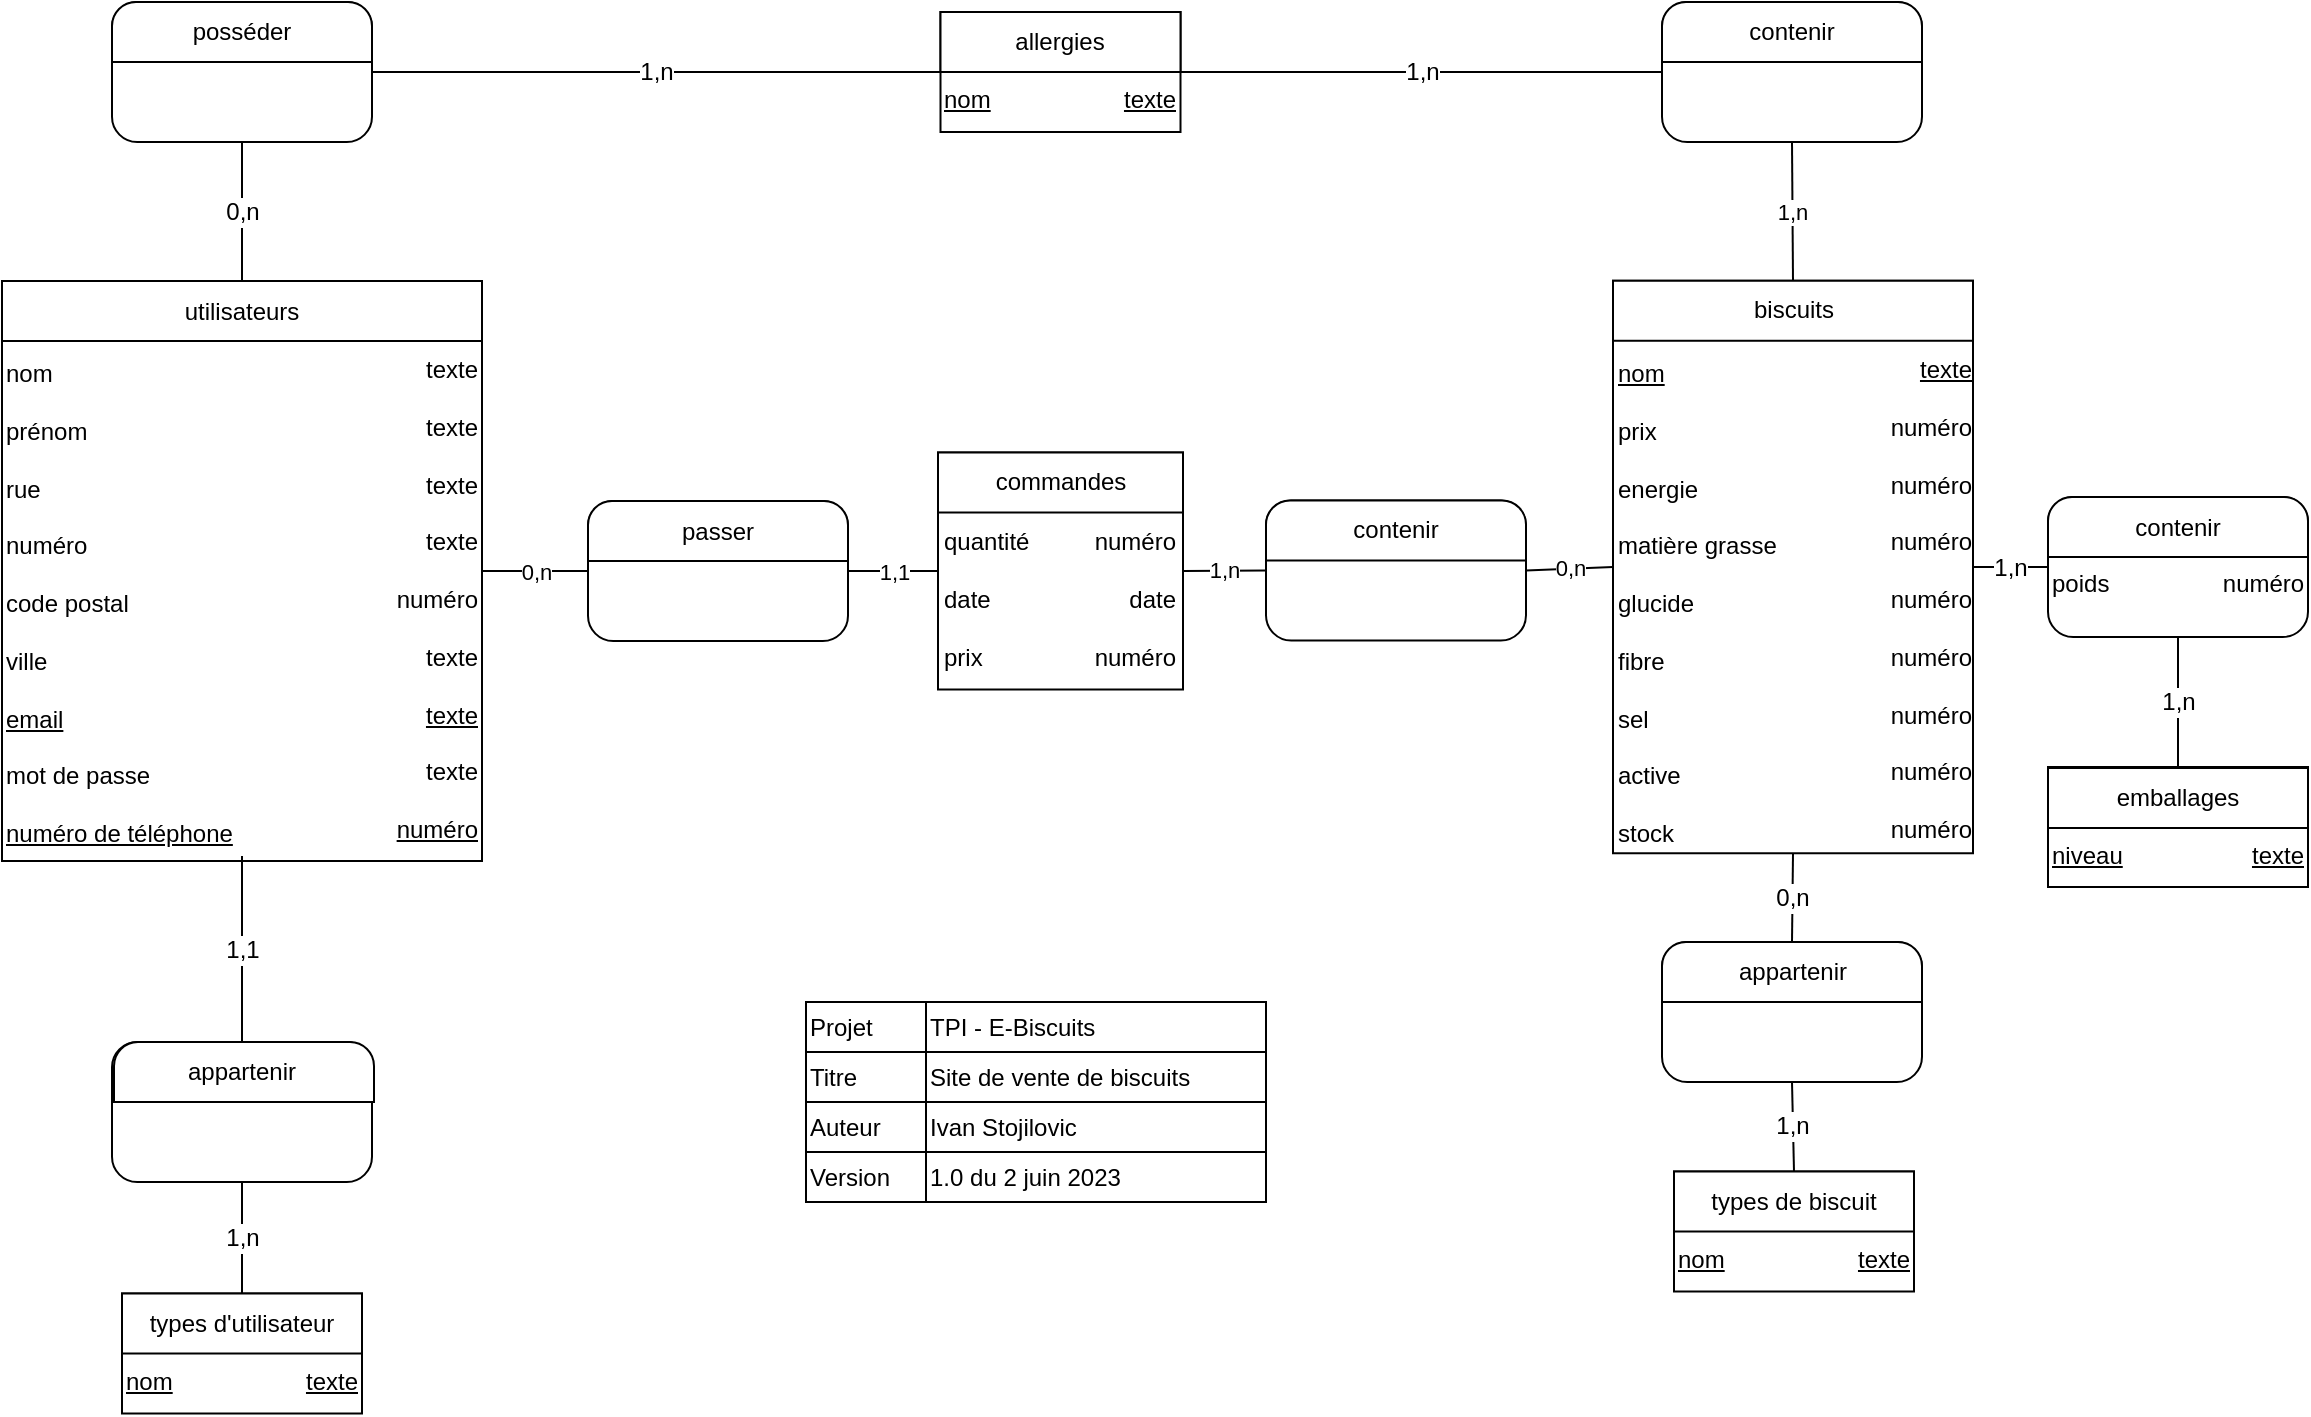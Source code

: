 <mxfile version="20.8.16" type="device"><diagram name="Page-1" id="_JMHHomlFWPIT7m6HZxE"><mxGraphModel dx="1418" dy="827" grid="1" gridSize="10" guides="1" tooltips="1" connect="1" arrows="1" fold="1" page="1" pageScale="1" pageWidth="1169" pageHeight="827" math="0" shadow="0"><root><mxCell id="0"/><mxCell id="1" parent="0"/><mxCell id="fbcWq0i6LW-rX8kI2gP--14" value="" style="rounded=0;whiteSpace=wrap;html=1;" parent="1" vertex="1"><mxGeometry x="817.5" y="159.38" width="180" height="286.25" as="geometry"/></mxCell><mxCell id="fbcWq0i6LW-rX8kI2gP--2" value="" style="rounded=0;whiteSpace=wrap;html=1;" parent="1" vertex="1"><mxGeometry x="12" y="159.5" width="240" height="290" as="geometry"/></mxCell><mxCell id="fbcWq0i6LW-rX8kI2gP--3" value="utilisateurs" style="rounded=0;whiteSpace=wrap;html=1;" parent="1" vertex="1"><mxGeometry x="12" y="159.5" width="240" height="30" as="geometry"/></mxCell><mxCell id="fbcWq0i6LW-rX8kI2gP--4" value="nom&lt;br&gt;&lt;br&gt;prénom&lt;br&gt;&lt;br&gt;&lt;div style=&quot;&quot;&gt;rue&amp;nbsp;&lt;/div&gt;&lt;div style=&quot;&quot;&gt;&lt;br&gt;&lt;/div&gt;&lt;div style=&quot;&quot;&gt;numéro&lt;/div&gt;&lt;div style=&quot;&quot;&gt;&lt;br&gt;&lt;/div&gt;&lt;div style=&quot;&quot;&gt;code postal&lt;/div&gt;&lt;div style=&quot;&quot;&gt;&lt;br&gt;&lt;/div&gt;&lt;div style=&quot;&quot;&gt;ville&lt;/div&gt;&lt;div style=&quot;&quot;&gt;&lt;br&gt;&lt;/div&gt;&lt;div style=&quot;&quot;&gt;&lt;u&gt;email&lt;/u&gt;&lt;/div&gt;&lt;div style=&quot;&quot;&gt;&lt;br&gt;&lt;/div&gt;&lt;div style=&quot;&quot;&gt;mot de passe&lt;/div&gt;&lt;div style=&quot;&quot;&gt;&lt;br&gt;&lt;/div&gt;&lt;div style=&quot;&quot;&gt;&lt;u&gt;numéro de téléphone&lt;/u&gt;&lt;/div&gt;" style="text;html=1;strokeColor=none;fillColor=none;align=left;verticalAlign=top;whiteSpace=wrap;rounded=0;" parent="1" vertex="1"><mxGeometry x="12" y="191.5" width="120" height="258.5" as="geometry"/></mxCell><mxCell id="fbcWq0i6LW-rX8kI2gP--5" value="texte&lt;br&gt;&lt;br&gt;texte&lt;br&gt;&lt;br&gt;texte&lt;br&gt;&lt;br&gt;texte&lt;br&gt;&lt;br&gt;numéro&lt;br&gt;&lt;br&gt;texte&lt;br&gt;&lt;br&gt;&lt;u&gt;texte&lt;/u&gt;&lt;br&gt;&lt;br&gt;texte&lt;br&gt;&lt;br&gt;&lt;u&gt;numéro&lt;/u&gt;" style="text;html=1;strokeColor=none;fillColor=none;align=right;verticalAlign=top;whiteSpace=wrap;rounded=0;" parent="1" vertex="1"><mxGeometry x="132" y="189.5" width="120" height="257.5" as="geometry"/></mxCell><mxCell id="fbcWq0i6LW-rX8kI2gP--11" value="biscuits" style="rounded=0;whiteSpace=wrap;html=1;" parent="1" vertex="1"><mxGeometry x="817.5" y="159.38" width="180" height="30" as="geometry"/></mxCell><mxCell id="fbcWq0i6LW-rX8kI2gP--12" value="&lt;u&gt;nom&lt;br&gt;&lt;/u&gt;&lt;br&gt;prix&lt;br&gt;&lt;br&gt;energie&lt;br&gt;&lt;br&gt;matière grasse&lt;br&gt;&lt;br&gt;glucide&lt;br&gt;&lt;br&gt;fibre&lt;br&gt;&lt;br&gt;sel&lt;br&gt;&lt;br&gt;active&lt;br&gt;&lt;br&gt;stock" style="text;html=1;strokeColor=none;fillColor=none;align=left;verticalAlign=top;whiteSpace=wrap;rounded=0;" parent="1" vertex="1"><mxGeometry x="817.5" y="191.69" width="90" height="253.94" as="geometry"/></mxCell><mxCell id="fbcWq0i6LW-rX8kI2gP--13" value="&lt;u&gt;texte&lt;/u&gt;&lt;br&gt;&lt;br&gt;numéro&lt;br&gt;&lt;br&gt;numéro&lt;br&gt;&lt;br&gt;numéro&lt;br&gt;&lt;br&gt;numéro&lt;br&gt;&lt;br&gt;numéro&lt;br&gt;&lt;br&gt;numéro&lt;br&gt;&lt;br&gt;numéro&lt;br&gt;&lt;br&gt;numéro" style="text;html=1;strokeColor=none;fillColor=none;align=right;verticalAlign=top;whiteSpace=wrap;rounded=0;" parent="1" vertex="1"><mxGeometry x="908.5" y="190.13" width="90" height="259.87" as="geometry"/></mxCell><mxCell id="fbcWq0i6LW-rX8kI2gP--18" value="" style="rounded=0;whiteSpace=wrap;html=1;" parent="1" vertex="1"><mxGeometry x="414" y="520" width="230" height="100" as="geometry"/></mxCell><mxCell id="fbcWq0i6LW-rX8kI2gP--19" value="Projet" style="rounded=0;whiteSpace=wrap;html=1;align=left;" parent="1" vertex="1"><mxGeometry x="414" y="520" width="60" height="25" as="geometry"/></mxCell><mxCell id="fbcWq0i6LW-rX8kI2gP--20" value="Titre" style="rounded=0;whiteSpace=wrap;html=1;align=left;" parent="1" vertex="1"><mxGeometry x="414" y="545" width="60" height="25" as="geometry"/></mxCell><mxCell id="fbcWq0i6LW-rX8kI2gP--21" value="Auteur" style="rounded=0;whiteSpace=wrap;html=1;align=left;" parent="1" vertex="1"><mxGeometry x="414" y="570" width="60" height="25" as="geometry"/></mxCell><mxCell id="fbcWq0i6LW-rX8kI2gP--22" value="Version" style="rounded=0;whiteSpace=wrap;html=1;align=left;" parent="1" vertex="1"><mxGeometry x="414" y="595" width="60" height="25" as="geometry"/></mxCell><mxCell id="fbcWq0i6LW-rX8kI2gP--23" value="TPI&lt;span style=&quot;white-space: pre;&quot;&gt; - E-Biscuits&lt;/span&gt;" style="rounded=0;whiteSpace=wrap;html=1;align=left;" parent="1" vertex="1"><mxGeometry x="474" y="520" width="170" height="25" as="geometry"/></mxCell><mxCell id="fbcWq0i6LW-rX8kI2gP--24" value="Site de vente de biscuits" style="rounded=0;whiteSpace=wrap;html=1;align=left;" parent="1" vertex="1"><mxGeometry x="474" y="545" width="170" height="25" as="geometry"/></mxCell><mxCell id="fbcWq0i6LW-rX8kI2gP--25" value="Ivan Stojilovic" style="rounded=0;whiteSpace=wrap;html=1;align=left;" parent="1" vertex="1"><mxGeometry x="474" y="570" width="170" height="25" as="geometry"/></mxCell><mxCell id="fbcWq0i6LW-rX8kI2gP--26" value="1.0 du 2 juin 2023" style="rounded=0;whiteSpace=wrap;html=1;align=left;" parent="1" vertex="1"><mxGeometry x="474" y="595" width="170" height="25" as="geometry"/></mxCell><mxCell id="fbcWq0i6LW-rX8kI2gP--27" value="&lt;div style=&quot;text-align: right;&quot;&gt;&lt;br&gt;&lt;/div&gt;" style="rounded=1;whiteSpace=wrap;html=1;arcSize=18;align=left;" parent="1" vertex="1"><mxGeometry x="305" y="269.5" width="130" height="70" as="geometry"/></mxCell><mxCell id="fbcWq0i6LW-rX8kI2gP--34" value="" style="verticalLabelPosition=bottom;verticalAlign=top;html=1;shape=mxgraph.basic.rect;fillColor2=none;strokeWidth=1;size=12;indent=26.67;rounded=1;shadow=0;glass=0;sketch=0;topLeftStyle=rounded;topRightStyle=rounded;left=1;" parent="1" vertex="1"><mxGeometry x="305" y="269.5" width="130" height="30" as="geometry"/></mxCell><mxCell id="fbcWq0i6LW-rX8kI2gP--35" value="passer" style="text;html=1;strokeColor=none;fillColor=none;align=center;verticalAlign=middle;whiteSpace=wrap;rounded=0;" parent="1" vertex="1"><mxGeometry x="340" y="269.5" width="60" height="30" as="geometry"/></mxCell><mxCell id="AcJqhee628Btg8whWqSj-2" value="" style="rounded=0;whiteSpace=wrap;html=1;" parent="1" vertex="1"><mxGeometry x="848" y="604.75" width="120" height="60" as="geometry"/></mxCell><mxCell id="AcJqhee628Btg8whWqSj-3" value="types de biscuit" style="rounded=0;whiteSpace=wrap;html=1;" parent="1" vertex="1"><mxGeometry x="848" y="604.75" width="120" height="30" as="geometry"/></mxCell><mxCell id="AcJqhee628Btg8whWqSj-4" value="&lt;u&gt;nom&lt;/u&gt;" style="text;html=1;strokeColor=none;fillColor=none;align=left;verticalAlign=top;whiteSpace=wrap;rounded=0;" parent="1" vertex="1"><mxGeometry x="848" y="634.75" width="60" height="30" as="geometry"/></mxCell><mxCell id="AcJqhee628Btg8whWqSj-5" value="&lt;u&gt;texte&lt;/u&gt;" style="text;html=1;strokeColor=none;fillColor=none;align=right;verticalAlign=top;whiteSpace=wrap;rounded=0;" parent="1" vertex="1"><mxGeometry x="908" y="634.75" width="60" height="30" as="geometry"/></mxCell><mxCell id="AcJqhee628Btg8whWqSj-7" value="" style="rounded=0;whiteSpace=wrap;html=1;" parent="1" vertex="1"><mxGeometry x="481.25" y="25" width="120" height="60" as="geometry"/></mxCell><mxCell id="AcJqhee628Btg8whWqSj-8" value="allergies" style="rounded=0;whiteSpace=wrap;html=1;" parent="1" vertex="1"><mxGeometry x="481.25" y="25" width="120" height="30" as="geometry"/></mxCell><mxCell id="AcJqhee628Btg8whWqSj-9" value="&lt;u&gt;nom&lt;/u&gt;" style="text;html=1;strokeColor=none;fillColor=none;align=left;verticalAlign=top;whiteSpace=wrap;rounded=0;" parent="1" vertex="1"><mxGeometry x="481.25" y="55" width="60" height="30" as="geometry"/></mxCell><mxCell id="AcJqhee628Btg8whWqSj-10" value="&lt;u&gt;texte&lt;/u&gt;" style="text;html=1;strokeColor=none;fillColor=none;align=right;verticalAlign=top;whiteSpace=wrap;rounded=0;" parent="1" vertex="1"><mxGeometry x="541.25" y="55" width="60" height="30" as="geometry"/></mxCell><mxCell id="AcJqhee628Btg8whWqSj-12" value="&lt;div style=&quot;text-align: right;&quot;&gt;&lt;br&gt;&lt;/div&gt;" style="rounded=1;whiteSpace=wrap;html=1;arcSize=18;align=left;" parent="1" vertex="1"><mxGeometry x="67" y="20" width="130" height="70" as="geometry"/></mxCell><mxCell id="AcJqhee628Btg8whWqSj-13" value="" style="verticalLabelPosition=bottom;verticalAlign=top;html=1;shape=mxgraph.basic.rect;fillColor2=none;strokeWidth=1;size=12;indent=26.67;rounded=1;shadow=0;glass=0;sketch=0;topLeftStyle=rounded;topRightStyle=rounded;left=1;" parent="1" vertex="1"><mxGeometry x="67" y="20" width="130" height="30" as="geometry"/></mxCell><mxCell id="AcJqhee628Btg8whWqSj-14" value="posséder" style="text;html=1;strokeColor=none;fillColor=none;align=center;verticalAlign=middle;whiteSpace=wrap;rounded=0;" parent="1" vertex="1"><mxGeometry x="102" y="20" width="60" height="30" as="geometry"/></mxCell><mxCell id="AcJqhee628Btg8whWqSj-15" value="0,n" style="endArrow=none;html=1;rounded=0;fontSize=12;exitX=0.5;exitY=0;exitDx=0;exitDy=0;entryX=0.5;entryY=1;entryDx=0;entryDy=0;" parent="1" source="fbcWq0i6LW-rX8kI2gP--2" target="AcJqhee628Btg8whWqSj-12" edge="1"><mxGeometry width="50" height="50" relative="1" as="geometry"><mxPoint x="192" y="50" as="sourcePoint"/><mxPoint x="337" y="120" as="targetPoint"/></mxGeometry></mxCell><mxCell id="AcJqhee628Btg8whWqSj-16" value="1,n" style="endArrow=none;html=1;rounded=0;fontSize=12;entryX=1;entryY=0.5;entryDx=0;entryDy=0;exitX=0;exitY=0.5;exitDx=0;exitDy=0;" parent="1" source="AcJqhee628Btg8whWqSj-7" target="AcJqhee628Btg8whWqSj-12" edge="1"><mxGeometry width="50" height="50" relative="1" as="geometry"><mxPoint x="410" y="80" as="sourcePoint"/><mxPoint x="190" y="600" as="targetPoint"/></mxGeometry></mxCell><mxCell id="AcJqhee628Btg8whWqSj-17" value="&lt;div style=&quot;text-align: right;&quot;&gt;&lt;br&gt;&lt;/div&gt;" style="rounded=1;whiteSpace=wrap;html=1;arcSize=18;align=left;" parent="1" vertex="1"><mxGeometry x="842" y="490" width="130" height="70" as="geometry"/></mxCell><mxCell id="AcJqhee628Btg8whWqSj-18" value="" style="verticalLabelPosition=bottom;verticalAlign=top;html=1;shape=mxgraph.basic.rect;fillColor2=none;strokeWidth=1;size=12;indent=26.67;rounded=1;shadow=0;glass=0;sketch=0;topLeftStyle=rounded;topRightStyle=rounded;left=1;" parent="1" vertex="1"><mxGeometry x="842" y="490" width="130" height="30" as="geometry"/></mxCell><mxCell id="AcJqhee628Btg8whWqSj-19" value="appartenir" style="text;html=1;strokeColor=none;fillColor=none;align=center;verticalAlign=middle;whiteSpace=wrap;rounded=0;" parent="1" vertex="1"><mxGeometry x="878.5" y="490" width="57" height="30" as="geometry"/></mxCell><mxCell id="AcJqhee628Btg8whWqSj-20" value="0,n" style="endArrow=none;html=1;rounded=0;fontSize=12;entryX=0.5;entryY=1;entryDx=0;entryDy=0;exitX=0.5;exitY=0;exitDx=0;exitDy=0;" parent="1" source="AcJqhee628Btg8whWqSj-17" target="fbcWq0i6LW-rX8kI2gP--14" edge="1"><mxGeometry width="50" height="50" relative="1" as="geometry"><mxPoint x="856" y="439" as="sourcePoint"/><mxPoint x="896" y="588" as="targetPoint"/></mxGeometry></mxCell><mxCell id="AcJqhee628Btg8whWqSj-21" value="1,n" style="endArrow=none;html=1;rounded=0;fontSize=12;entryX=0.5;entryY=1;entryDx=0;entryDy=0;exitX=0.5;exitY=0;exitDx=0;exitDy=0;" parent="1" source="AcJqhee628Btg8whWqSj-2" target="AcJqhee628Btg8whWqSj-17" edge="1"><mxGeometry width="50" height="50" relative="1" as="geometry"><mxPoint x="976" y="627.25" as="sourcePoint"/><mxPoint x="1026" y="577.25" as="targetPoint"/></mxGeometry></mxCell><mxCell id="AcJqhee628Btg8whWqSj-22" value="&lt;div style=&quot;text-align: right;&quot;&gt;&lt;br&gt;&lt;/div&gt;" style="rounded=1;whiteSpace=wrap;html=1;arcSize=18;align=left;" parent="1" vertex="1"><mxGeometry x="842" y="20" width="130" height="70" as="geometry"/></mxCell><mxCell id="AcJqhee628Btg8whWqSj-23" value="" style="verticalLabelPosition=bottom;verticalAlign=top;html=1;shape=mxgraph.basic.rect;fillColor2=none;strokeWidth=1;size=12;indent=26.67;rounded=1;shadow=0;glass=0;sketch=0;topLeftStyle=rounded;topRightStyle=rounded;left=1;" parent="1" vertex="1"><mxGeometry x="842" y="20" width="130" height="30" as="geometry"/></mxCell><mxCell id="AcJqhee628Btg8whWqSj-24" value="contenir" style="text;html=1;strokeColor=none;fillColor=none;align=center;verticalAlign=middle;whiteSpace=wrap;rounded=0;" parent="1" vertex="1"><mxGeometry x="877" y="20" width="60" height="30" as="geometry"/></mxCell><mxCell id="AcJqhee628Btg8whWqSj-26" value="1,n" style="endArrow=none;html=1;rounded=0;fontSize=12;entryX=0;entryY=0.5;entryDx=0;entryDy=0;exitX=1;exitY=0.5;exitDx=0;exitDy=0;" parent="1" source="AcJqhee628Btg8whWqSj-7" target="AcJqhee628Btg8whWqSj-22" edge="1"><mxGeometry width="50" height="50" relative="1" as="geometry"><mxPoint x="490" y="200" as="sourcePoint"/><mxPoint x="540" y="150" as="targetPoint"/></mxGeometry></mxCell><mxCell id="4aq1-MAxTTJVgnrj4eUq-1" value="" style="rounded=0;whiteSpace=wrap;html=1;" parent="1" vertex="1"><mxGeometry x="1035" y="402.5" width="130" height="60" as="geometry"/></mxCell><mxCell id="4aq1-MAxTTJVgnrj4eUq-2" value="emballages" style="rounded=0;whiteSpace=wrap;html=1;" parent="1" vertex="1"><mxGeometry x="1035" y="403" width="130" height="30" as="geometry"/></mxCell><mxCell id="4aq1-MAxTTJVgnrj4eUq-3" value="&lt;u&gt;niveau&lt;/u&gt;" style="text;html=1;strokeColor=none;fillColor=none;align=left;verticalAlign=top;whiteSpace=wrap;rounded=0;" parent="1" vertex="1"><mxGeometry x="1035" y="432.5" width="60" height="30" as="geometry"/></mxCell><mxCell id="4aq1-MAxTTJVgnrj4eUq-4" value="&lt;u&gt;texte&lt;/u&gt;" style="text;html=1;strokeColor=none;fillColor=none;align=right;verticalAlign=top;whiteSpace=wrap;rounded=0;" parent="1" vertex="1"><mxGeometry x="1105" y="433" width="60" height="29.5" as="geometry"/></mxCell><mxCell id="4aq1-MAxTTJVgnrj4eUq-5" value="&lt;div style=&quot;text-align: right;&quot;&gt;&lt;span style=&quot;background-color: initial;&quot;&gt;&lt;br&gt;&lt;/span&gt;&lt;/div&gt;&lt;div style=&quot;text-align: right;&quot;&gt;&lt;span style=&quot;background-color: initial;&quot;&gt;&lt;br&gt;&lt;/span&gt;&lt;/div&gt;&lt;div style=&quot;text-align: right;&quot;&gt;&lt;span style=&quot;background-color: initial;&quot;&gt;&lt;br&gt;&lt;/span&gt;&lt;/div&gt;&lt;div style=&quot;text-align: right;&quot;&gt;poids&lt;span style=&quot;white-space: pre;&quot;&gt; &lt;/span&gt;&amp;nbsp; &amp;nbsp; &amp;nbsp; &lt;span style=&quot;background-color: initial; white-space: pre;&quot;&gt;&lt;span style=&quot;white-space: pre;&quot;&gt; &lt;/span&gt; &lt;/span&gt;&lt;span style=&quot;background-color: initial;&quot;&gt;&amp;nbsp; &amp;nbsp; &amp;nbsp; &amp;nbsp; numéro&lt;/span&gt;&lt;/div&gt;&lt;div style=&quot;text-align: right;&quot;&gt;&lt;span style=&quot;background-color: initial;&quot;&gt;&lt;br&gt;&lt;/span&gt;&lt;/div&gt;&lt;div style=&quot;text-align: right;&quot;&gt;&lt;span style=&quot;background-color: initial;&quot;&gt;&lt;br&gt;&lt;/span&gt;&lt;/div&gt;" style="rounded=1;whiteSpace=wrap;html=1;arcSize=18;align=left;" parent="1" vertex="1"><mxGeometry x="1035" y="267.5" width="130" height="70" as="geometry"/></mxCell><mxCell id="4aq1-MAxTTJVgnrj4eUq-6" value="" style="verticalLabelPosition=bottom;verticalAlign=top;html=1;shape=mxgraph.basic.rect;fillColor2=none;strokeWidth=1;size=12;indent=26.67;rounded=1;shadow=0;glass=0;sketch=0;topLeftStyle=rounded;topRightStyle=rounded;left=1;" parent="1" vertex="1"><mxGeometry x="1035" y="267.5" width="130" height="30" as="geometry"/></mxCell><mxCell id="4aq1-MAxTTJVgnrj4eUq-7" value="contenir" style="text;html=1;strokeColor=none;fillColor=none;align=center;verticalAlign=middle;whiteSpace=wrap;rounded=0;" parent="1" vertex="1"><mxGeometry x="1070" y="267.5" width="60" height="30" as="geometry"/></mxCell><mxCell id="4aq1-MAxTTJVgnrj4eUq-8" value="&lt;font style=&quot;font-size: 12px;&quot;&gt;1,n&lt;/font&gt;" style="endArrow=none;html=1;rounded=0;exitX=1;exitY=0.5;exitDx=0;exitDy=0;entryX=0;entryY=0.5;entryDx=0;entryDy=0;" parent="1" source="fbcWq0i6LW-rX8kI2gP--14" target="4aq1-MAxTTJVgnrj4eUq-5" edge="1"><mxGeometry width="50" height="50" relative="1" as="geometry"><mxPoint x="1066" y="338" as="sourcePoint"/><mxPoint x="1086" y="338" as="targetPoint"/></mxGeometry></mxCell><mxCell id="4aq1-MAxTTJVgnrj4eUq-9" value="&lt;font style=&quot;font-size: 12px;&quot;&gt;1,n&lt;/font&gt;" style="endArrow=none;html=1;rounded=0;entryX=0.5;entryY=1;entryDx=0;entryDy=0;exitX=0.5;exitY=0;exitDx=0;exitDy=0;" parent="1" source="4aq1-MAxTTJVgnrj4eUq-1" target="4aq1-MAxTTJVgnrj4eUq-5" edge="1"><mxGeometry width="50" height="50" relative="1" as="geometry"><mxPoint x="970" y="442.5" as="sourcePoint"/><mxPoint x="1020" y="392.5" as="targetPoint"/></mxGeometry></mxCell><mxCell id="4aq1-MAxTTJVgnrj4eUq-10" value="" style="rounded=0;whiteSpace=wrap;html=1;" parent="1" vertex="1"><mxGeometry x="72" y="665.75" width="120" height="60" as="geometry"/></mxCell><mxCell id="4aq1-MAxTTJVgnrj4eUq-11" value="types d'utilisateur" style="rounded=0;whiteSpace=wrap;html=1;" parent="1" vertex="1"><mxGeometry x="72" y="665.75" width="120" height="30" as="geometry"/></mxCell><mxCell id="4aq1-MAxTTJVgnrj4eUq-12" value="&lt;u&gt;nom&lt;/u&gt;" style="text;html=1;strokeColor=none;fillColor=none;align=left;verticalAlign=top;whiteSpace=wrap;rounded=0;" parent="1" vertex="1"><mxGeometry x="72" y="695.75" width="60" height="30" as="geometry"/></mxCell><mxCell id="4aq1-MAxTTJVgnrj4eUq-13" value="&lt;u&gt;texte&lt;/u&gt;" style="text;html=1;strokeColor=none;fillColor=none;align=right;verticalAlign=top;whiteSpace=wrap;rounded=0;" parent="1" vertex="1"><mxGeometry x="132" y="695.75" width="60" height="30" as="geometry"/></mxCell><mxCell id="4aq1-MAxTTJVgnrj4eUq-14" value="&lt;div style=&quot;text-align: right;&quot;&gt;&lt;br&gt;&lt;/div&gt;" style="rounded=1;whiteSpace=wrap;html=1;arcSize=18;align=left;" parent="1" vertex="1"><mxGeometry x="67" y="540" width="130" height="70" as="geometry"/></mxCell><mxCell id="4aq1-MAxTTJVgnrj4eUq-15" value="" style="verticalLabelPosition=bottom;verticalAlign=top;html=1;shape=mxgraph.basic.rect;fillColor2=none;strokeWidth=1;size=12;indent=26.67;rounded=1;shadow=0;glass=0;sketch=0;topLeftStyle=rounded;topRightStyle=rounded;left=1;" parent="1" vertex="1"><mxGeometry x="68" y="540" width="130" height="30" as="geometry"/></mxCell><mxCell id="4aq1-MAxTTJVgnrj4eUq-16" value="appartenir" style="text;html=1;strokeColor=none;fillColor=none;align=center;verticalAlign=middle;whiteSpace=wrap;rounded=0;" parent="1" vertex="1"><mxGeometry x="102" y="540" width="60" height="30" as="geometry"/></mxCell><mxCell id="4aq1-MAxTTJVgnrj4eUq-17" value="1,n" style="endArrow=none;html=1;rounded=0;fontSize=12;entryX=0.5;entryY=0;entryDx=0;entryDy=0;exitX=0.5;exitY=1;exitDx=0;exitDy=0;" parent="1" source="4aq1-MAxTTJVgnrj4eUq-14" target="4aq1-MAxTTJVgnrj4eUq-10" edge="1"><mxGeometry width="50" height="50" relative="1" as="geometry"><mxPoint x="57" y="773.75" as="sourcePoint"/><mxPoint x="-13" y="673.75" as="targetPoint"/></mxGeometry></mxCell><mxCell id="4aq1-MAxTTJVgnrj4eUq-18" value="1,1" style="endArrow=none;html=1;rounded=0;fontSize=12;entryX=0;entryY=1;entryDx=0;entryDy=0;exitX=0.5;exitY=0;exitDx=0;exitDy=0;" parent="1" source="4aq1-MAxTTJVgnrj4eUq-14" target="fbcWq0i6LW-rX8kI2gP--5" edge="1"><mxGeometry width="50" height="50" relative="1" as="geometry"><mxPoint x="242" y="520" as="sourcePoint"/><mxPoint x="-228" y="410" as="targetPoint"/></mxGeometry></mxCell><mxCell id="GlymLr9WGyRj_N018Eb_-1" value="1,n" style="endArrow=none;html=1;rounded=0;entryX=0.5;entryY=1;entryDx=0;entryDy=0;exitX=0.5;exitY=0;exitDx=0;exitDy=0;" parent="1" source="fbcWq0i6LW-rX8kI2gP--11" target="AcJqhee628Btg8whWqSj-22" edge="1"><mxGeometry width="50" height="50" relative="1" as="geometry"><mxPoint x="856" y="473" as="sourcePoint"/><mxPoint x="906" y="423" as="targetPoint"/></mxGeometry></mxCell><mxCell id="U8e7pSH6F6kgcrNsQZuB-1" value="" style="rounded=0;whiteSpace=wrap;html=1;" parent="1" vertex="1"><mxGeometry x="480" y="245.25" width="122.5" height="118.5" as="geometry"/></mxCell><mxCell id="U8e7pSH6F6kgcrNsQZuB-2" value="commandes" style="rounded=0;whiteSpace=wrap;html=1;" parent="1" vertex="1"><mxGeometry x="480" y="245.25" width="122.5" height="30" as="geometry"/></mxCell><mxCell id="U8e7pSH6F6kgcrNsQZuB-3" value="quantité&lt;br&gt;&lt;br&gt;date&lt;br&gt;&lt;br&gt;prix" style="text;html=1;strokeColor=none;fillColor=none;align=left;verticalAlign=top;whiteSpace=wrap;rounded=0;" parent="1" vertex="1"><mxGeometry x="481.25" y="276.13" width="60" height="87.62" as="geometry"/></mxCell><mxCell id="U8e7pSH6F6kgcrNsQZuB-4" value="numéro&lt;br&gt;&lt;br&gt;date&lt;br&gt;&lt;br&gt;numéro" style="text;html=1;strokeColor=none;fillColor=none;align=right;verticalAlign=top;whiteSpace=wrap;rounded=0;" parent="1" vertex="1"><mxGeometry x="541.25" y="275.88" width="60" height="87.87" as="geometry"/></mxCell><mxCell id="U8e7pSH6F6kgcrNsQZuB-8" value="&lt;div style=&quot;text-align: right;&quot;&gt;&lt;br&gt;&lt;/div&gt;" style="rounded=1;whiteSpace=wrap;html=1;arcSize=18;align=left;" parent="1" vertex="1"><mxGeometry x="644" y="269.25" width="130" height="70" as="geometry"/></mxCell><mxCell id="U8e7pSH6F6kgcrNsQZuB-9" value="" style="verticalLabelPosition=bottom;verticalAlign=top;html=1;shape=mxgraph.basic.rect;fillColor2=none;strokeWidth=1;size=12;indent=26.67;rounded=1;shadow=0;glass=0;sketch=0;topLeftStyle=rounded;topRightStyle=rounded;left=1;" parent="1" vertex="1"><mxGeometry x="644" y="269.25" width="130" height="30" as="geometry"/></mxCell><mxCell id="U8e7pSH6F6kgcrNsQZuB-10" value="contenir" style="text;html=1;strokeColor=none;fillColor=none;align=center;verticalAlign=middle;whiteSpace=wrap;rounded=0;" parent="1" vertex="1"><mxGeometry x="679" y="269.25" width="60" height="30" as="geometry"/></mxCell><mxCell id="U8e7pSH6F6kgcrNsQZuB-11" value="1,1" style="endArrow=none;html=1;rounded=0;entryX=0;entryY=0.5;entryDx=0;entryDy=0;exitX=1;exitY=0.5;exitDx=0;exitDy=0;" parent="1" source="fbcWq0i6LW-rX8kI2gP--27" target="U8e7pSH6F6kgcrNsQZuB-1" edge="1"><mxGeometry width="50" height="50" relative="1" as="geometry"><mxPoint x="450" y="490" as="sourcePoint"/><mxPoint x="470" y="340" as="targetPoint"/></mxGeometry></mxCell><mxCell id="U8e7pSH6F6kgcrNsQZuB-12" value="0,n" style="endArrow=none;html=1;rounded=0;exitX=0;exitY=0.5;exitDx=0;exitDy=0;entryX=1;entryY=0.5;entryDx=0;entryDy=0;" parent="1" source="fbcWq0i6LW-rX8kI2gP--27" target="fbcWq0i6LW-rX8kI2gP--2" edge="1"><mxGeometry width="50" height="50" relative="1" as="geometry"><mxPoint x="280" y="470" as="sourcePoint"/><mxPoint x="300" y="370" as="targetPoint"/></mxGeometry></mxCell><mxCell id="U8e7pSH6F6kgcrNsQZuB-13" value="1,n" style="endArrow=none;html=1;rounded=0;entryX=0;entryY=0.5;entryDx=0;entryDy=0;exitX=1;exitY=0.5;exitDx=0;exitDy=0;" parent="1" source="U8e7pSH6F6kgcrNsQZuB-1" target="U8e7pSH6F6kgcrNsQZuB-8" edge="1"><mxGeometry width="50" height="50" relative="1" as="geometry"><mxPoint x="520" y="460" as="sourcePoint"/><mxPoint x="570" y="410" as="targetPoint"/></mxGeometry></mxCell><mxCell id="U8e7pSH6F6kgcrNsQZuB-14" value="0,n" style="endArrow=none;html=1;rounded=0;exitX=1;exitY=0.5;exitDx=0;exitDy=0;entryX=0;entryY=0.5;entryDx=0;entryDy=0;" parent="1" source="U8e7pSH6F6kgcrNsQZuB-8" target="fbcWq0i6LW-rX8kI2gP--14" edge="1"><mxGeometry width="50" height="50" relative="1" as="geometry"><mxPoint x="600" y="460" as="sourcePoint"/><mxPoint x="774" y="360" as="targetPoint"/></mxGeometry></mxCell></root></mxGraphModel></diagram></mxfile>